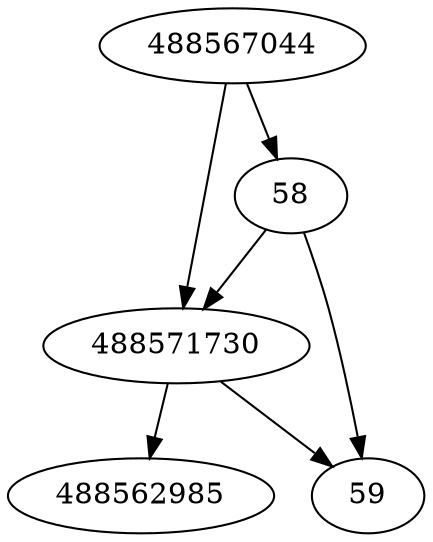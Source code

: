 strict digraph  {
488567044;
488562985;
488571730;
58;
59;
488567044 -> 488571730;
488567044 -> 58;
488571730 -> 59;
488571730 -> 488562985;
58 -> 488571730;
58 -> 59;
}
